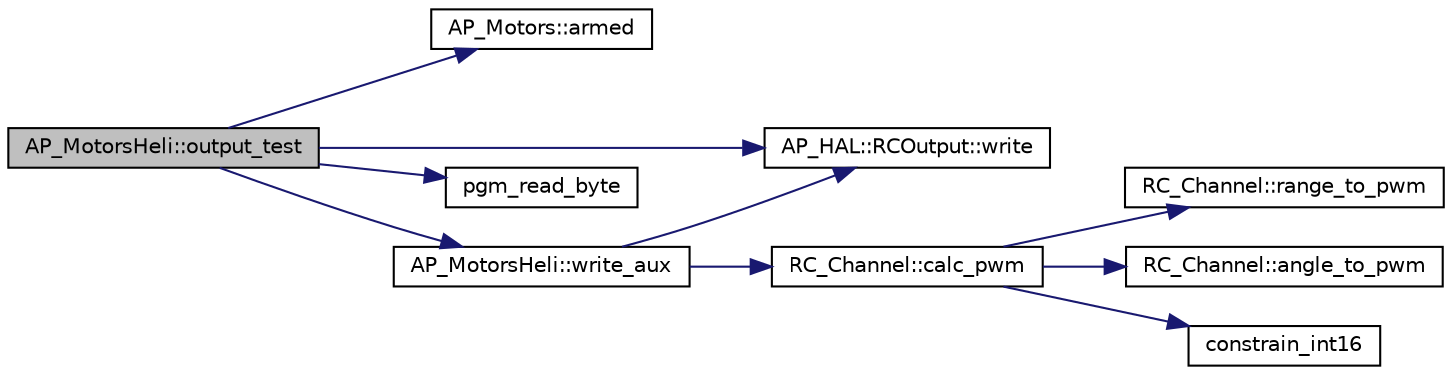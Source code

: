 digraph "AP_MotorsHeli::output_test"
{
 // INTERACTIVE_SVG=YES
  edge [fontname="Helvetica",fontsize="10",labelfontname="Helvetica",labelfontsize="10"];
  node [fontname="Helvetica",fontsize="10",shape=record];
  rankdir="LR";
  Node1 [label="AP_MotorsHeli::output_test",height=0.2,width=0.4,color="black", fillcolor="grey75", style="filled" fontcolor="black"];
  Node1 -> Node2 [color="midnightblue",fontsize="10",style="solid",fontname="Helvetica"];
  Node2 [label="AP_Motors::armed",height=0.2,width=0.4,color="black", fillcolor="white", style="filled",URL="$classAP__Motors.html#abb781661db2b685644795dfe8f5a655f"];
  Node1 -> Node3 [color="midnightblue",fontsize="10",style="solid",fontname="Helvetica"];
  Node3 [label="AP_HAL::RCOutput::write",height=0.2,width=0.4,color="black", fillcolor="white", style="filled",URL="$classAP__HAL_1_1RCOutput.html#ade509cf82dfb1f6fab3eba0c026c5d60"];
  Node1 -> Node4 [color="midnightblue",fontsize="10",style="solid",fontname="Helvetica"];
  Node4 [label="pgm_read_byte",height=0.2,width=0.4,color="black", fillcolor="white", style="filled",URL="$AP__Progmem__Identity_8h.html#a1514e0408e036062b4af844baaf567da"];
  Node1 -> Node5 [color="midnightblue",fontsize="10",style="solid",fontname="Helvetica"];
  Node5 [label="AP_MotorsHeli::write_aux",height=0.2,width=0.4,color="black", fillcolor="white", style="filled",URL="$classAP__MotorsHeli.html#a2e997a592f2ce30ab89a12a282ea3b23"];
  Node5 -> Node6 [color="midnightblue",fontsize="10",style="solid",fontname="Helvetica"];
  Node6 [label="RC_Channel::calc_pwm",height=0.2,width=0.4,color="black", fillcolor="white", style="filled",URL="$classRC__Channel.html#a5876259d8fb8c1c475322a236bae7819"];
  Node6 -> Node7 [color="midnightblue",fontsize="10",style="solid",fontname="Helvetica"];
  Node7 [label="RC_Channel::range_to_pwm",height=0.2,width=0.4,color="black", fillcolor="white", style="filled",URL="$classRC__Channel.html#ac50875b55ac524f9d0b2ee50174bd300"];
  Node6 -> Node8 [color="midnightblue",fontsize="10",style="solid",fontname="Helvetica"];
  Node8 [label="RC_Channel::angle_to_pwm",height=0.2,width=0.4,color="black", fillcolor="white", style="filled",URL="$classRC__Channel.html#abcf4a69f7323c85306e8a25b34e929b3"];
  Node6 -> Node9 [color="midnightblue",fontsize="10",style="solid",fontname="Helvetica"];
  Node9 [label="constrain_int16",height=0.2,width=0.4,color="black", fillcolor="white", style="filled",URL="$AP__Math_8cpp.html#ac5d9502aca91c97f523fd9b35590215f"];
  Node5 -> Node3 [color="midnightblue",fontsize="10",style="solid",fontname="Helvetica"];
}

